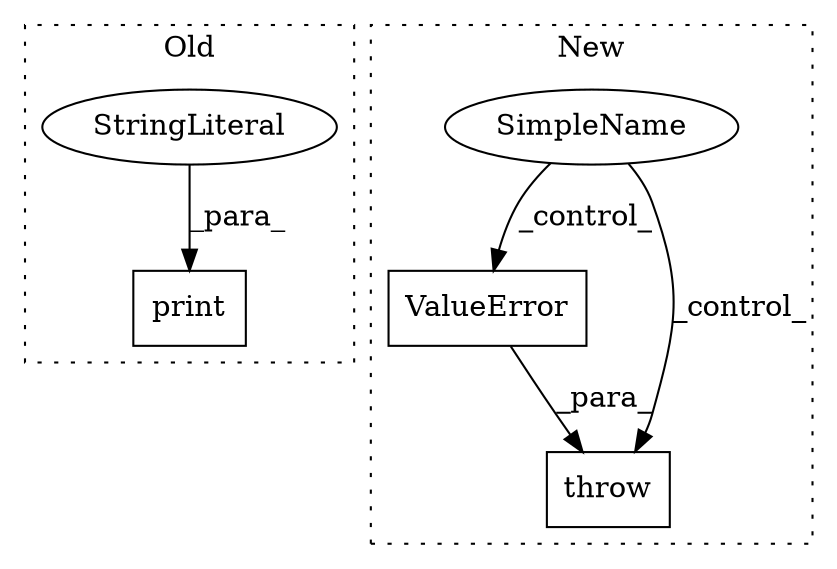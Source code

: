 digraph G {
subgraph cluster0 {
1 [label="print" a="32" s="785,833" l="6,1" shape="box"];
4 [label="StringLiteral" a="45" s="791" l="42" shape="ellipse"];
label = "Old";
style="dotted";
}
subgraph cluster1 {
2 [label="ValueError" a="32" s="973,1032" l="11,1" shape="box"];
3 [label="throw" a="53" s="967" l="6" shape="box"];
5 [label="SimpleName" a="42" s="" l="" shape="ellipse"];
label = "New";
style="dotted";
}
2 -> 3 [label="_para_"];
4 -> 1 [label="_para_"];
5 -> 3 [label="_control_"];
5 -> 2 [label="_control_"];
}
